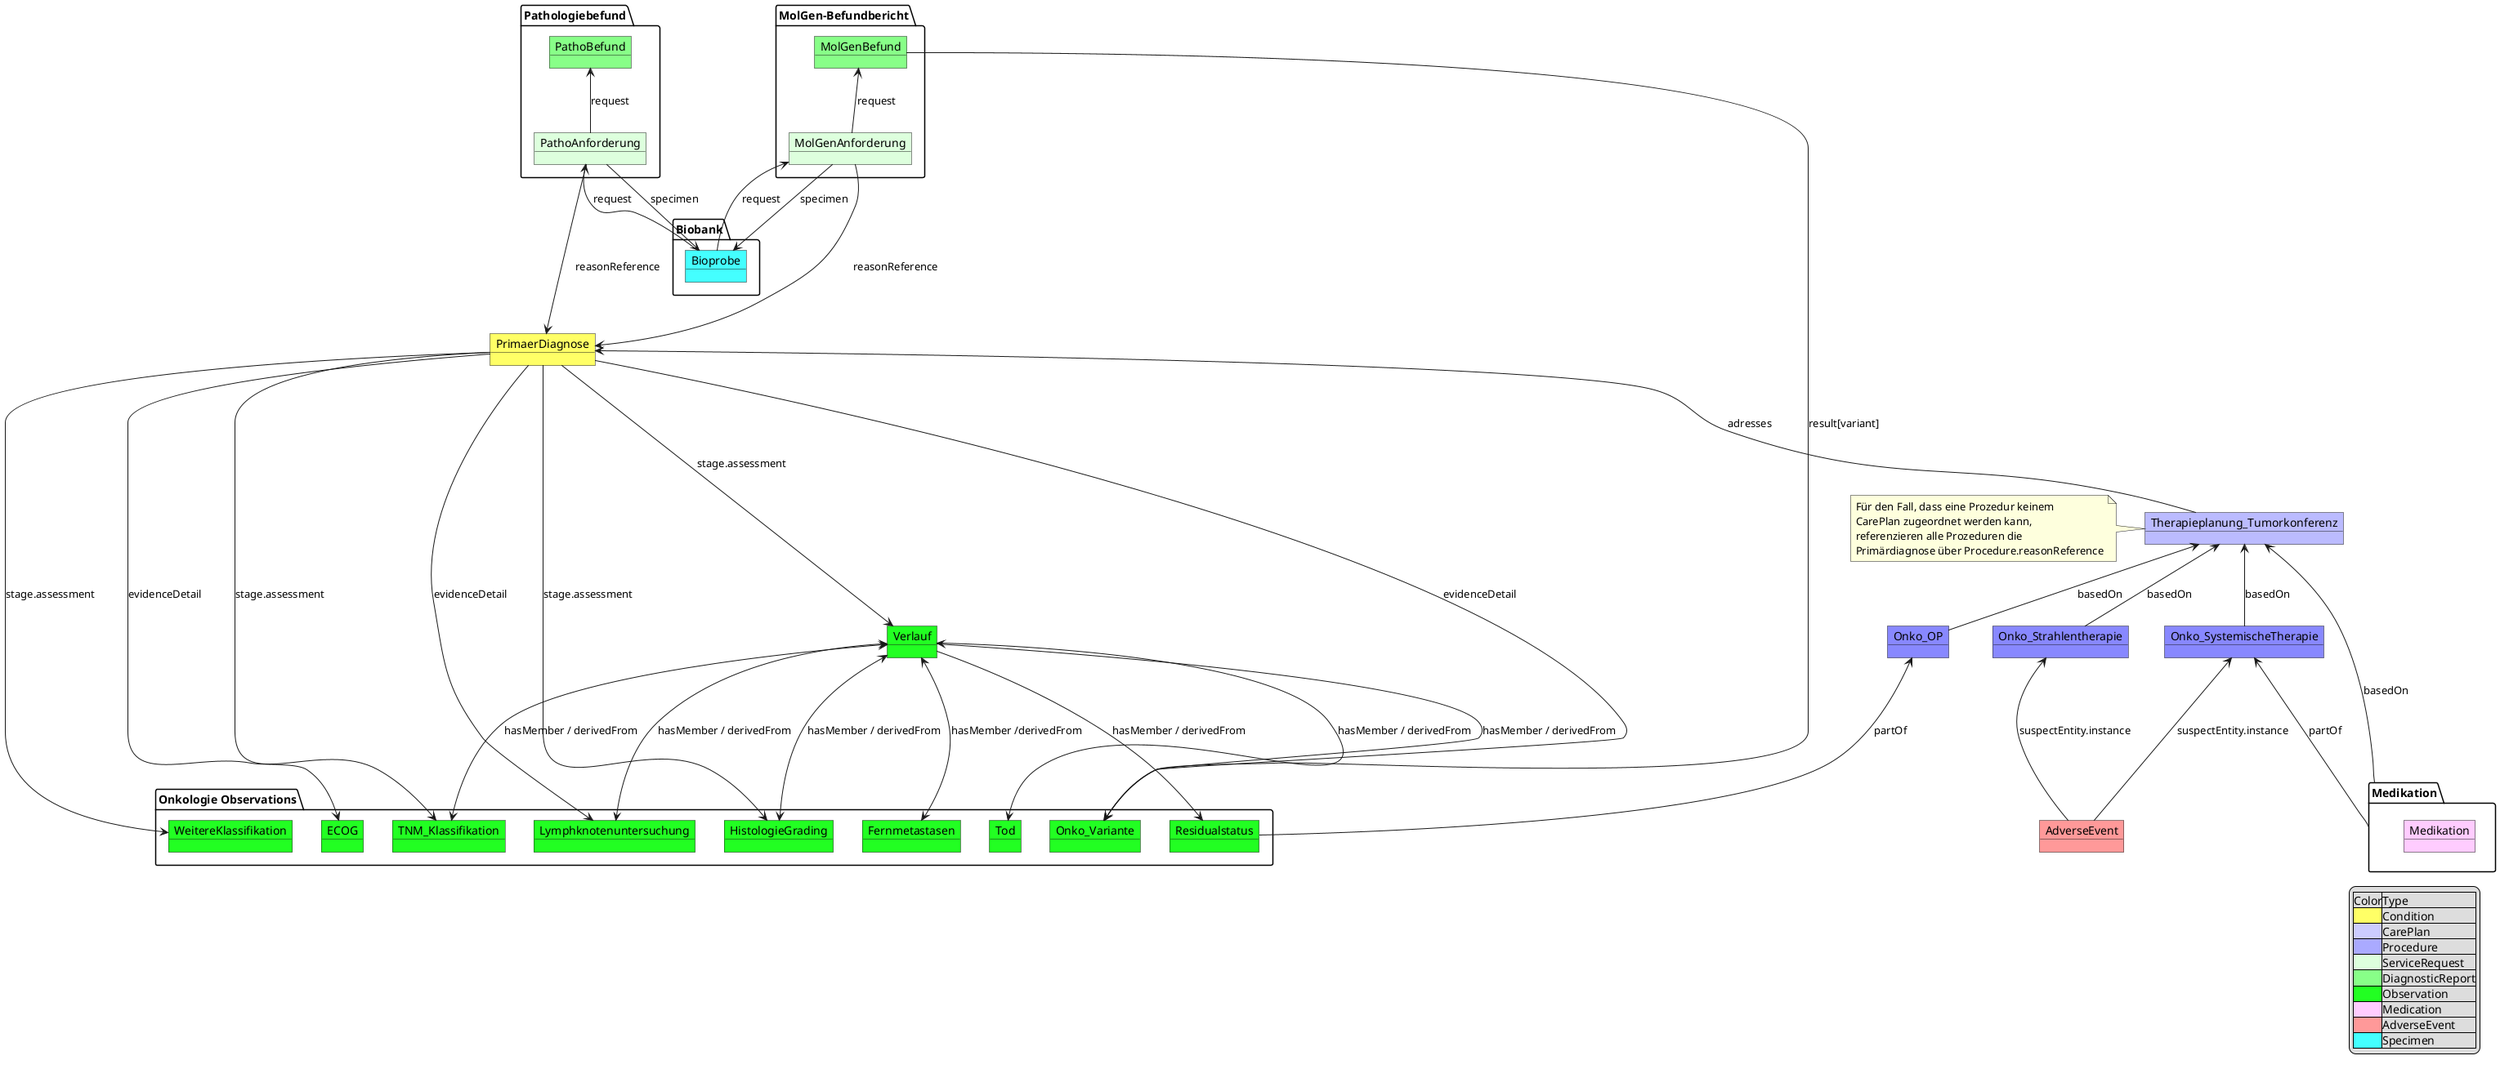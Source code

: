 @startuml MII KDS Erweiterungsmodul Onkologie
object Onko_OP #8888FF
object Onko_Strahlentherapie #8888FF
object Onko_SystemischeTherapie #8888FF
object Therapieplanung_Tumorkonferenz #BBBBFF
note left of Therapieplanung_Tumorkonferenz 
  Für den Fall, dass eine Prozedur keinem 
  CarePlan zugeordnet werden kann,
  referenzieren alle Prozeduren die 
  Primärdiagnose über Procedure.reasonReference
end note

Therapieplanung_Tumorkonferenz <-- Onko_OP: basedOn 
Therapieplanung_Tumorkonferenz <-- Onko_Strahlentherapie: basedOn
Therapieplanung_Tumorkonferenz <-- Onko_SystemischeTherapie: basedOn
package "Medikation" {
    object Medikation #FFCCFF
}
Onko_SystemischeTherapie <--- Medikation : partOf 
Therapieplanung_Tumorkonferenz <--- Medikation: basedOn
object PrimaerDiagnose #FFFF66

package "Onkologie Observations"{
    object Onko_Variante #22FF22
    object Fernmetastasen #22FF22
    object TNM_Klassifikation #22FF22
    object WeitereKlassifikation #22FF22 
    object Lymphknotenuntersuchung #22FF22
    object HistologieGrading #22FF22
    object Residualstatus #22FF22
    object ECOG #22FF22
    object Tod #22FF22
}

PrimaerDiagnose ---> TNM_Klassifikation: stage.assessment
PrimaerDiagnose <---  Therapieplanung_Tumorkonferenz : adresses
PrimaerDiagnose  ---> Lymphknotenuntersuchung: evidenceDetail
PrimaerDiagnose  ---> HistologieGrading : stage.assessment
PrimaerDiagnose ---> Onko_Variante :evidenceDetail
PrimaerDiagnose ---> WeitereKlassifikation: stage.assessment
PrimaerDiagnose ---> ECOG :evidenceDetail


object Verlauf #22FF22
PrimaerDiagnose ---->  Verlauf : stage.assessment

Verlauf <---> Tod: hasMember / derivedFrom
Verlauf <---> TNM_Klassifikation: hasMember / derivedFrom
Verlauf <--->  Lymphknotenuntersuchung : hasMember / derivedFrom

Verlauf <--->  HistologieGrading : hasMember / derivedFrom
Verlauf <---> Fernmetastasen :hasMember /derivedFrom

Verlauf ---> Residualstatus: hasMember / derivedFrom
Onko_OP <--- Residualstatus: partOf

Verlauf ---> Onko_Variante: hasMember / derivedFrom

package "Pathologiebefund" {
    object PathoAnforderung #DDFFDD
    object PathoBefund #88FF88
}
PathoBefund <-- PathoAnforderung : request


package "MolGen-Befundbericht" {
    object MolGenAnforderung #DDFFDD
    object MolGenBefund #88FF88
}
MolGenBefund <-- MolGenAnforderung: request

package "Biobank" {
    object Bioprobe #44FFFF
}
MolGenBefund ----> Onko_Variante: result[variant]
PathoAnforderung  ---> PrimaerDiagnose : reasonReference
MolGenAnforderung ---> PrimaerDiagnose: reasonReference
PathoAnforderung --> Bioprobe: specimen
PathoAnforderung <-- Bioprobe: request
MolGenAnforderung --> Bioprobe: specimen
MolGenAnforderung <-- Bioprobe: request

object AdverseEvent #FF9999
Onko_SystemischeTherapie <--- AdverseEvent: suspectEntity.instance
Onko_Strahlentherapie <--- AdverseEvent: suspectEntity.instance

legend right 
|Color|Type|
|<#FFFF66>|Condition|
|<#CCCCFF>|CarePlan|
|<#AAAAFF>|Procedure|
|<#DDFFDD>|ServiceRequest|
|<#88FF88>|DiagnosticReport|
|<#22FF22>|Observation|
|<#FFCCFF>|Medication|
|<#FF9999>|AdverseEvent|
|<#44FFFF>|Specimen|
endlegend


@enduml